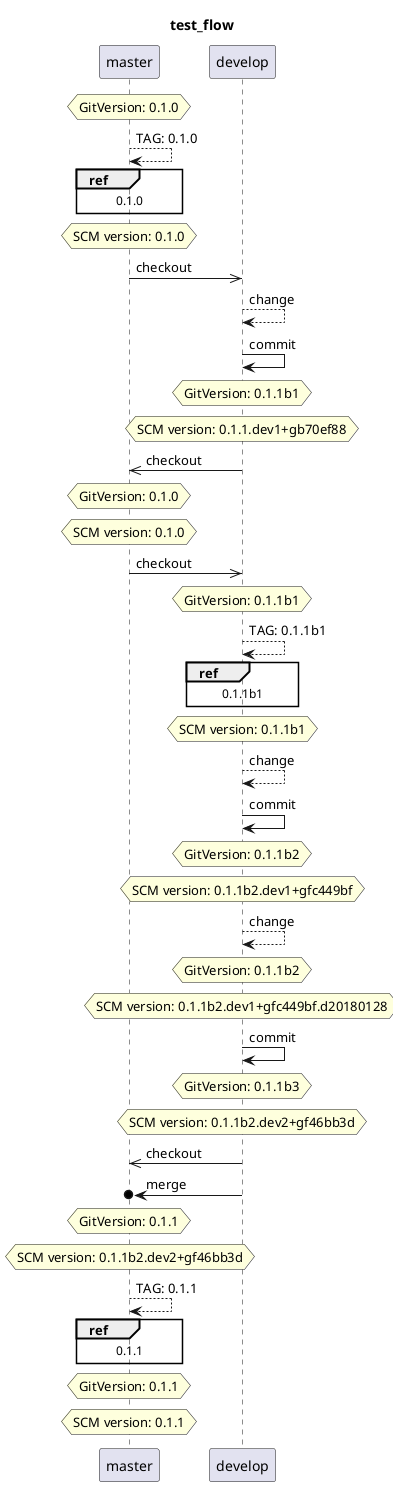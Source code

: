 @startuml
title test_flow
skinparam ParticipantPadding 20
skinparam BoxPadding 10
participant master
hnote over master: GitVersion: 0.1.0
master --> master: TAG: 0.1.0
ref over master: 0.1.0
hnote over master: SCM version: 0.1.0
master ->> develop: checkout
develop --> develop: change
develop -> develop: commit
hnote over develop: GitVersion: 0.1.1b1
hnote over develop: SCM version: 0.1.1.dev1+gb70ef88
develop ->> master: checkout
hnote over master: GitVersion: 0.1.0
hnote over master: SCM version: 0.1.0
master ->> develop: checkout
hnote over develop: GitVersion: 0.1.1b1
develop --> develop: TAG: 0.1.1b1
ref over develop: 0.1.1b1
hnote over develop: SCM version: 0.1.1b1
develop --> develop: change
develop -> develop: commit
hnote over develop: GitVersion: 0.1.1b2
hnote over develop: SCM version: 0.1.1b2.dev1+gfc449bf
develop --> develop: change
hnote over develop: GitVersion: 0.1.1b2
hnote over develop: SCM version: 0.1.1b2.dev1+gfc449bf.d20180128
develop -> develop: commit
hnote over develop: GitVersion: 0.1.1b3
hnote over develop: SCM version: 0.1.1b2.dev2+gf46bb3d
develop ->> master: checkout
develop ->o master: merge
hnote over master: GitVersion: 0.1.1
hnote over master: SCM version: 0.1.1b2.dev2+gf46bb3d
master --> master: TAG: 0.1.1
ref over master: 0.1.1
hnote over master: GitVersion: 0.1.1
hnote over master: SCM version: 0.1.1
@enduml